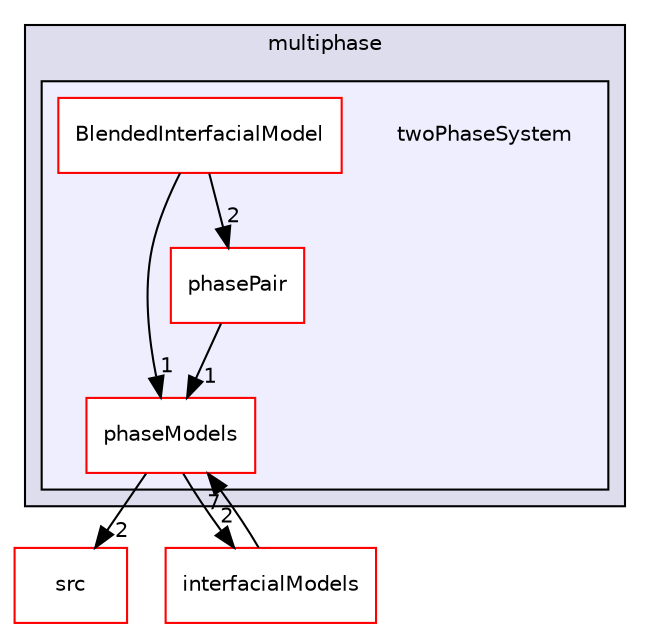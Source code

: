 digraph "twoPhaseSystem" {
  bgcolor=transparent;
  compound=true
  node [ fontsize="10", fontname="Helvetica"];
  edge [ labelfontsize="10", labelfontname="Helvetica"];
  subgraph clusterdir_d62a5a20700de1cb9696e405d497a576 {
    graph [ bgcolor="#ddddee", pencolor="black", label="multiphase" fontname="Helvetica", fontsize="10", URL="dir_d62a5a20700de1cb9696e405d497a576.html"]
  subgraph clusterdir_c8dd8d838525102dfd397a50c2714810 {
    graph [ bgcolor="#eeeeff", pencolor="black", label="" URL="dir_c8dd8d838525102dfd397a50c2714810.html"];
    dir_c8dd8d838525102dfd397a50c2714810 [shape=plaintext label="twoPhaseSystem"];
    dir_e3ab446b96c2c6bc8e153da3ebeb2a40 [shape=box label="BlendedInterfacialModel" color="red" fillcolor="white" style="filled" URL="dir_e3ab446b96c2c6bc8e153da3ebeb2a40.html"];
    dir_d8cc37526a46758409c3e7c55a30fef4 [shape=box label="phaseModels" color="red" fillcolor="white" style="filled" URL="dir_d8cc37526a46758409c3e7c55a30fef4.html"];
    dir_ffc3b5f9531d28b967c8c8bcbd3054a9 [shape=box label="phasePair" color="red" fillcolor="white" style="filled" URL="dir_ffc3b5f9531d28b967c8c8bcbd3054a9.html"];
  }
  }
  dir_68267d1309a1af8e8297ef4c3efbcdba [shape=box label="src" color="red" URL="dir_68267d1309a1af8e8297ef4c3efbcdba.html"];
  dir_917add706488739a95df57895f4aaf2a [shape=box label="interfacialModels" color="red" URL="dir_917add706488739a95df57895f4aaf2a.html"];
  dir_e3ab446b96c2c6bc8e153da3ebeb2a40->dir_ffc3b5f9531d28b967c8c8bcbd3054a9 [headlabel="2", labeldistance=1.5 headhref="dir_000039_000203.html"];
  dir_e3ab446b96c2c6bc8e153da3ebeb2a40->dir_d8cc37526a46758409c3e7c55a30fef4 [headlabel="1", labeldistance=1.5 headhref="dir_000039_000172.html"];
  dir_ffc3b5f9531d28b967c8c8bcbd3054a9->dir_d8cc37526a46758409c3e7c55a30fef4 [headlabel="1", labeldistance=1.5 headhref="dir_000203_000172.html"];
  dir_d8cc37526a46758409c3e7c55a30fef4->dir_68267d1309a1af8e8297ef4c3efbcdba [headlabel="2", labeldistance=1.5 headhref="dir_000172_000000.html"];
  dir_d8cc37526a46758409c3e7c55a30fef4->dir_917add706488739a95df57895f4aaf2a [headlabel="2", labeldistance=1.5 headhref="dir_000172_000014.html"];
  dir_917add706488739a95df57895f4aaf2a->dir_d8cc37526a46758409c3e7c55a30fef4 [headlabel="7", labeldistance=1.5 headhref="dir_000014_000172.html"];
}
